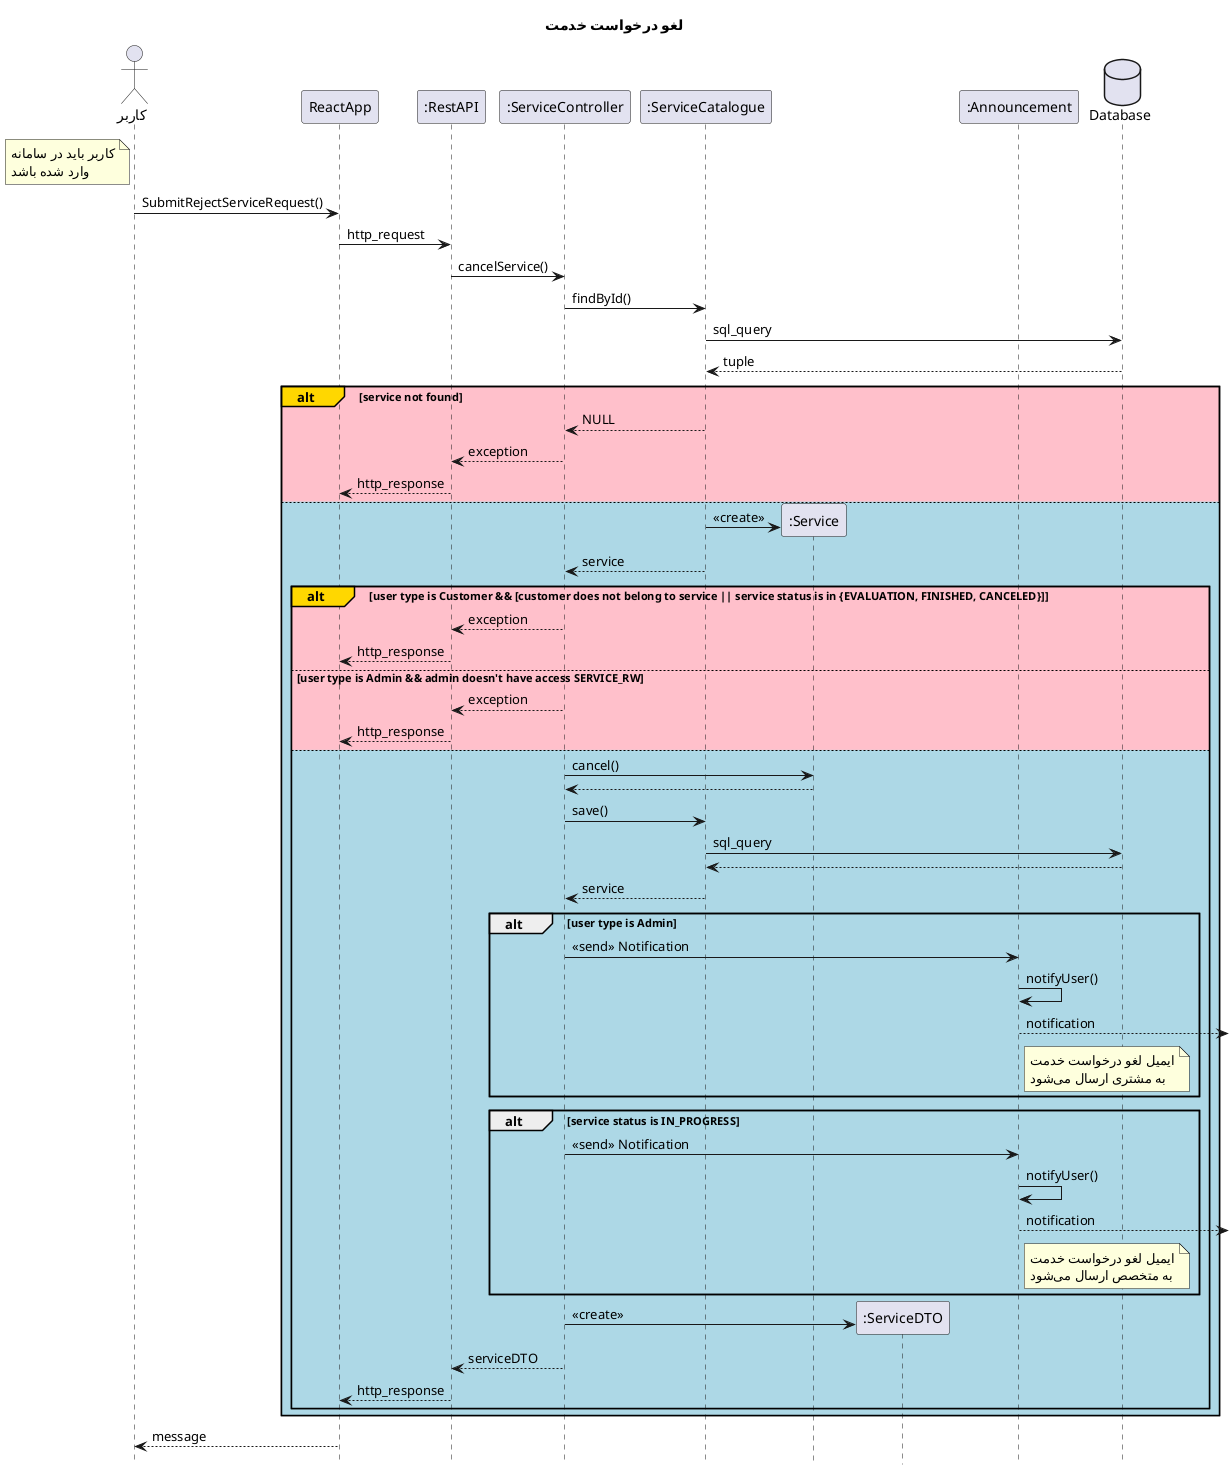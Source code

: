 @startuml cancelService
hide footbox
title "لغو درخواست خدمت"
actor       "کاربر" as user
participant ReactApp
participant ":RestAPI" as RestAPI
participant ":ServiceController" as ServiceController
participant ":ServiceCatalogue" as ServiceCatalogue
participant ":Service" as Service
participant ":ServiceDTO" as ServiceDTO
participant ":Announcement" as Announcement
database Database
note left of user
    کاربر باید در سامانه
    وارد شده باشد
end note

user -> ReactApp: SubmitRejectServiceRequest()
ReactApp -> RestAPI: http_request
RestAPI -> ServiceController: cancelService()
ServiceController -> ServiceCatalogue: findById()
ServiceCatalogue -> Database: sql_query
return tuple
alt#Gold #Pink service not found

    ServiceCatalogue --> ServiceController: NULL
    ServiceController --> RestAPI: exception
    RestAPI --> ReactApp: http_response

else #LightBlue

    ServiceCatalogue -> Service **: <<create>>
    ServiceCatalogue --> ServiceController: service

    alt#Gold #Pink user type is Customer && [customer does not belong to service || service status is in {EVALUATION, FINISHED, CANCELED}]

        ServiceController --> RestAPI: exception
        RestAPI --> ReactApp: http_response

    else #Pink user type is Admin && admin doesn't have access SERVICE_RW

        ServiceController --> RestAPI: exception
        RestAPI --> ReactApp: http_response

    else #LightBlue

        ServiceController -> Service: cancel()
        return
        ServiceController -> ServiceCatalogue: save()
        ServiceCatalogue -> Database: sql_query
        return
        ServiceCatalogue --> ServiceController: service
        alt user type is Admin

            ServiceController -> Announcement: <<send>> Notification
            Announcement -> Announcement: notifyUser()
            Announcement -->: notification
            note right of Announcement
                ایمیل لغو درخواست خدمت
                به مشتری ارسال می‌شود
            end note

        end
        alt service status is IN_PROGRESS

            ServiceController -> Announcement: <<send>> Notification
            Announcement -> Announcement: notifyUser()
            Announcement -->: notification
            note right of Announcement
                ایمیل لغو درخواست خدمت
                به متخصص ارسال می‌شود
            end note

        end
        ServiceController -> ServiceDTO **: <<create>>
        ServiceController --> RestAPI: serviceDTO
        RestAPI --> ReactApp: http_response

    end

end

ReactApp --> user: message
@enduml
